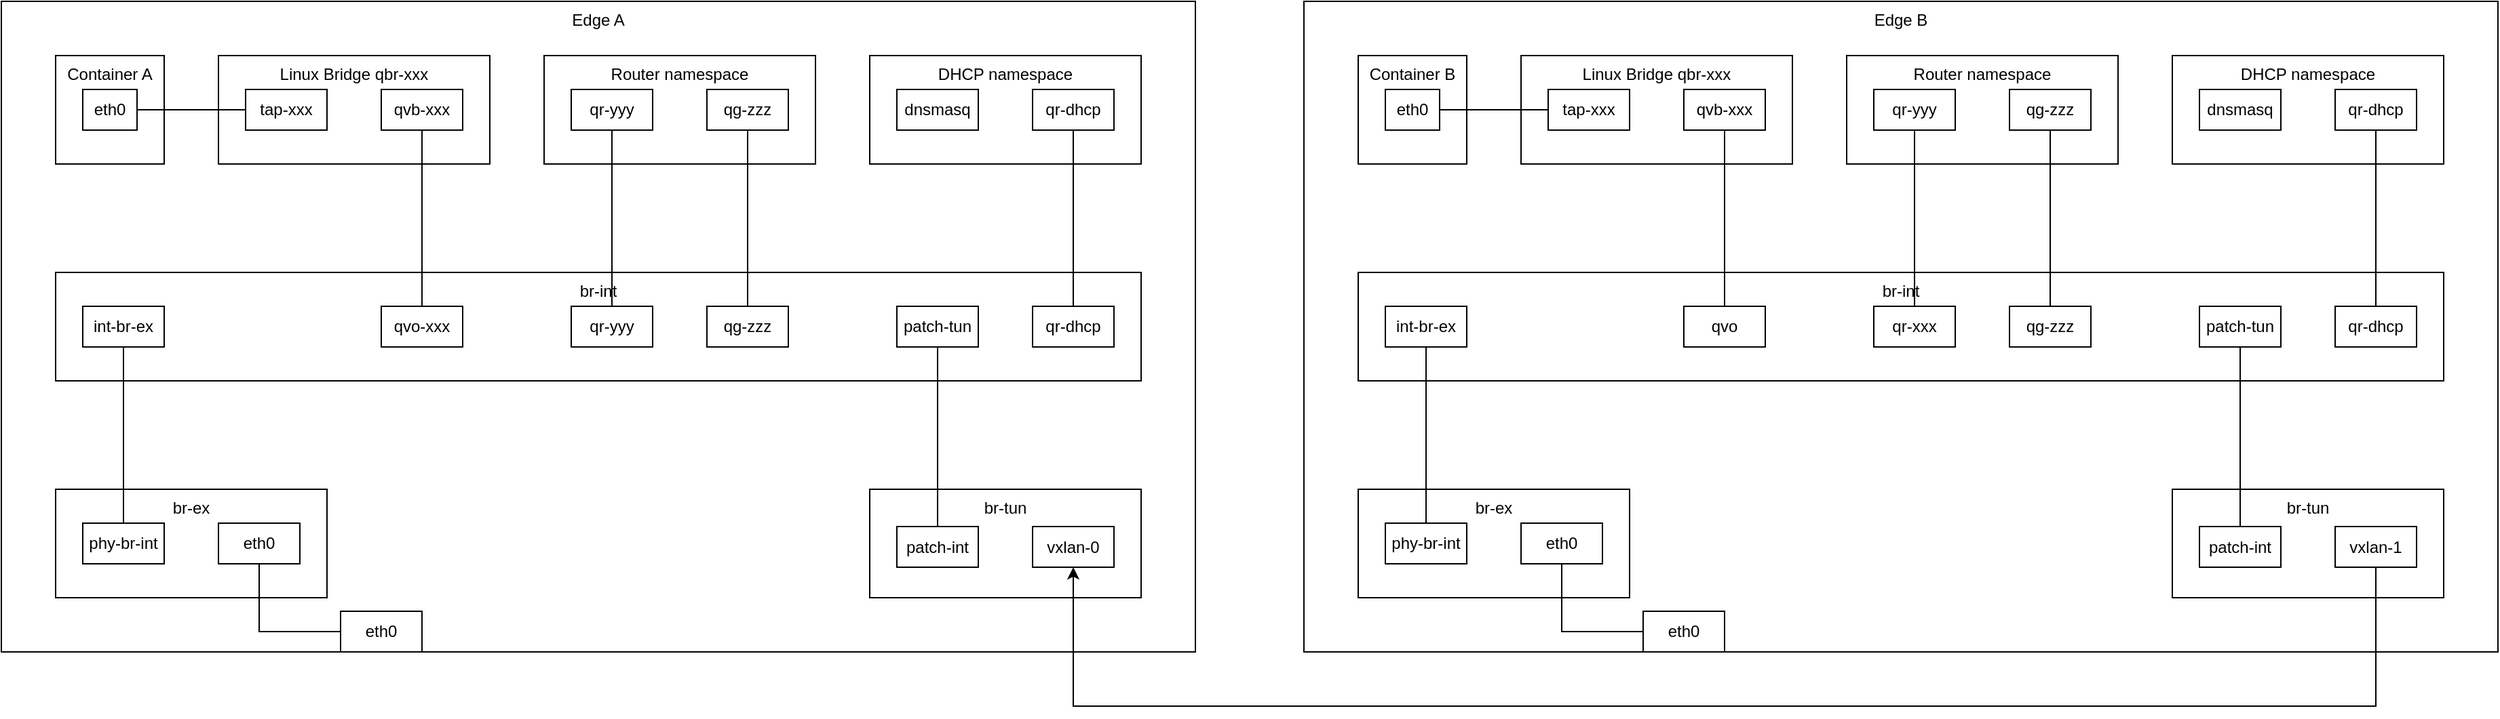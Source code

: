 <mxfile version="26.0.16">
  <diagram name="Page-1" id="o2GirT-IdrzoyhzsRZN8">
    <mxGraphModel dx="2501" dy="785" grid="1" gridSize="10" guides="1" tooltips="1" connect="1" arrows="1" fold="1" page="1" pageScale="1" pageWidth="827" pageHeight="1169" math="0" shadow="0">
      <root>
        <mxCell id="0" />
        <mxCell id="1" parent="0" />
        <mxCell id="KOOwxzatVmSpQnOnulVU-52" value="Edge A" style="rounded=0;whiteSpace=wrap;html=1;verticalAlign=top;" vertex="1" parent="1">
          <mxGeometry x="-40" y="160" width="880" height="480" as="geometry" />
        </mxCell>
        <mxCell id="KOOwxzatVmSpQnOnulVU-6" value="Container A" style="whiteSpace=wrap;html=1;aspect=fixed;verticalAlign=top;strokeColor=default;align=center;fontFamily=Helvetica;fontSize=12;fontColor=default;fillColor=default;" vertex="1" parent="1">
          <mxGeometry y="200" width="80" height="80" as="geometry" />
        </mxCell>
        <mxCell id="KOOwxzatVmSpQnOnulVU-11" value="eth0" style="rounded=0;whiteSpace=wrap;html=1;" vertex="1" parent="1">
          <mxGeometry x="20" y="225" width="40" height="30" as="geometry" />
        </mxCell>
        <mxCell id="KOOwxzatVmSpQnOnulVU-14" value="Linux Bridge qbr-xxx" style="rounded=0;whiteSpace=wrap;html=1;verticalAlign=top;" vertex="1" parent="1">
          <mxGeometry x="120" y="200" width="200" height="80" as="geometry" />
        </mxCell>
        <mxCell id="KOOwxzatVmSpQnOnulVU-12" value="tap-xxx" style="rounded=0;whiteSpace=wrap;html=1;" vertex="1" parent="1">
          <mxGeometry x="140" y="225" width="60" height="30" as="geometry" />
        </mxCell>
        <mxCell id="KOOwxzatVmSpQnOnulVU-15" value="qvb-xxx" style="rounded=0;whiteSpace=wrap;html=1;" vertex="1" parent="1">
          <mxGeometry x="240" y="225" width="60" height="30" as="geometry" />
        </mxCell>
        <mxCell id="KOOwxzatVmSpQnOnulVU-17" value="br-int" style="rounded=0;whiteSpace=wrap;html=1;verticalAlign=top;" vertex="1" parent="1">
          <mxGeometry y="360" width="800" height="80" as="geometry" />
        </mxCell>
        <mxCell id="KOOwxzatVmSpQnOnulVU-18" value="qvo-xxx" style="rounded=0;whiteSpace=wrap;html=1;" vertex="1" parent="1">
          <mxGeometry x="240" y="385" width="60" height="30" as="geometry" />
        </mxCell>
        <mxCell id="KOOwxzatVmSpQnOnulVU-19" value="DHCP namespace" style="rounded=0;whiteSpace=wrap;html=1;verticalAlign=top;" vertex="1" parent="1">
          <mxGeometry x="600" y="200" width="200" height="80" as="geometry" />
        </mxCell>
        <mxCell id="KOOwxzatVmSpQnOnulVU-51" style="edgeStyle=orthogonalEdgeStyle;rounded=0;orthogonalLoop=1;jettySize=auto;html=1;entryX=0.5;entryY=0;entryDx=0;entryDy=0;endArrow=none;startFill=0;" edge="1" parent="1" source="KOOwxzatVmSpQnOnulVU-21" target="KOOwxzatVmSpQnOnulVU-25">
          <mxGeometry relative="1" as="geometry" />
        </mxCell>
        <mxCell id="KOOwxzatVmSpQnOnulVU-21" value="qr-dhcp" style="rounded=0;whiteSpace=wrap;html=1;" vertex="1" parent="1">
          <mxGeometry x="720" y="225" width="60" height="30" as="geometry" />
        </mxCell>
        <mxCell id="KOOwxzatVmSpQnOnulVU-23" value="qr-yyy" style="rounded=0;whiteSpace=wrap;html=1;" vertex="1" parent="1">
          <mxGeometry x="380" y="385" width="60" height="30" as="geometry" />
        </mxCell>
        <mxCell id="KOOwxzatVmSpQnOnulVU-25" value="qr-dhcp" style="rounded=0;whiteSpace=wrap;html=1;" vertex="1" parent="1">
          <mxGeometry x="720" y="385" width="60" height="30" as="geometry" />
        </mxCell>
        <mxCell id="KOOwxzatVmSpQnOnulVU-26" value="dnsmasq" style="rounded=0;whiteSpace=wrap;html=1;" vertex="1" parent="1">
          <mxGeometry x="620" y="225" width="60" height="30" as="geometry" />
        </mxCell>
        <mxCell id="KOOwxzatVmSpQnOnulVU-27" value="Router namespace" style="rounded=0;whiteSpace=wrap;html=1;verticalAlign=top;" vertex="1" parent="1">
          <mxGeometry x="360" y="200" width="200" height="80" as="geometry" />
        </mxCell>
        <mxCell id="KOOwxzatVmSpQnOnulVU-48" style="edgeStyle=orthogonalEdgeStyle;rounded=0;orthogonalLoop=1;jettySize=auto;html=1;entryX=0.5;entryY=0;entryDx=0;entryDy=0;endArrow=none;startFill=0;" edge="1" parent="1" source="KOOwxzatVmSpQnOnulVU-28" target="KOOwxzatVmSpQnOnulVU-23">
          <mxGeometry relative="1" as="geometry" />
        </mxCell>
        <mxCell id="KOOwxzatVmSpQnOnulVU-28" value="qr-yyy" style="rounded=0;whiteSpace=wrap;html=1;" vertex="1" parent="1">
          <mxGeometry x="380" y="225" width="60" height="30" as="geometry" />
        </mxCell>
        <mxCell id="KOOwxzatVmSpQnOnulVU-50" style="edgeStyle=orthogonalEdgeStyle;rounded=0;orthogonalLoop=1;jettySize=auto;html=1;entryX=0.5;entryY=0;entryDx=0;entryDy=0;endArrow=none;startFill=0;" edge="1" parent="1" source="KOOwxzatVmSpQnOnulVU-30" target="KOOwxzatVmSpQnOnulVU-49">
          <mxGeometry relative="1" as="geometry" />
        </mxCell>
        <mxCell id="KOOwxzatVmSpQnOnulVU-30" value="qg-zzz" style="rounded=0;whiteSpace=wrap;html=1;" vertex="1" parent="1">
          <mxGeometry x="480" y="225" width="60" height="30" as="geometry" />
        </mxCell>
        <mxCell id="KOOwxzatVmSpQnOnulVU-31" value="br-tun&lt;div&gt;&lt;br&gt;&lt;/div&gt;" style="rounded=0;whiteSpace=wrap;html=1;verticalAlign=top;" vertex="1" parent="1">
          <mxGeometry x="600" y="520" width="200" height="80" as="geometry" />
        </mxCell>
        <mxCell id="KOOwxzatVmSpQnOnulVU-32" value="br-ex&lt;div&gt;&lt;br&gt;&lt;/div&gt;" style="rounded=0;whiteSpace=wrap;html=1;verticalAlign=top;" vertex="1" parent="1">
          <mxGeometry y="520" width="200" height="80" as="geometry" />
        </mxCell>
        <mxCell id="KOOwxzatVmSpQnOnulVU-33" value="eth0" style="rounded=0;whiteSpace=wrap;html=1;" vertex="1" parent="1">
          <mxGeometry x="120" y="545" width="60" height="30" as="geometry" />
        </mxCell>
        <mxCell id="KOOwxzatVmSpQnOnulVU-41" style="edgeStyle=orthogonalEdgeStyle;rounded=0;orthogonalLoop=1;jettySize=auto;html=1;entryX=0.5;entryY=1;entryDx=0;entryDy=0;endArrow=none;startFill=0;" edge="1" parent="1" source="KOOwxzatVmSpQnOnulVU-36" target="KOOwxzatVmSpQnOnulVU-37">
          <mxGeometry relative="1" as="geometry" />
        </mxCell>
        <mxCell id="KOOwxzatVmSpQnOnulVU-36" value="patch-int" style="rounded=0;whiteSpace=wrap;html=1;" vertex="1" parent="1">
          <mxGeometry x="620" y="547.5" width="60" height="30" as="geometry" />
        </mxCell>
        <mxCell id="KOOwxzatVmSpQnOnulVU-37" value="patch-tun" style="rounded=0;whiteSpace=wrap;html=1;" vertex="1" parent="1">
          <mxGeometry x="620" y="385" width="60" height="30" as="geometry" />
        </mxCell>
        <mxCell id="KOOwxzatVmSpQnOnulVU-46" style="edgeStyle=orthogonalEdgeStyle;rounded=0;orthogonalLoop=1;jettySize=auto;html=1;endArrow=none;startFill=0;" edge="1" parent="1" source="KOOwxzatVmSpQnOnulVU-38" target="KOOwxzatVmSpQnOnulVU-39">
          <mxGeometry relative="1" as="geometry" />
        </mxCell>
        <mxCell id="KOOwxzatVmSpQnOnulVU-38" value="int-br-ex" style="rounded=0;whiteSpace=wrap;html=1;" vertex="1" parent="1">
          <mxGeometry x="20" y="385" width="60" height="30" as="geometry" />
        </mxCell>
        <mxCell id="KOOwxzatVmSpQnOnulVU-39" value="phy-br-int" style="rounded=0;whiteSpace=wrap;html=1;" vertex="1" parent="1">
          <mxGeometry x="20" y="545" width="60" height="30" as="geometry" />
        </mxCell>
        <mxCell id="KOOwxzatVmSpQnOnulVU-43" style="rounded=0;orthogonalLoop=1;jettySize=auto;html=1;endArrow=none;endFill=1;startFill=0;edgeStyle=orthogonalEdgeStyle;" edge="1" parent="1" source="KOOwxzatVmSpQnOnulVU-11" target="KOOwxzatVmSpQnOnulVU-12">
          <mxGeometry relative="1" as="geometry" />
        </mxCell>
        <mxCell id="KOOwxzatVmSpQnOnulVU-47" style="edgeStyle=orthogonalEdgeStyle;rounded=0;orthogonalLoop=1;jettySize=auto;html=1;entryX=0.5;entryY=0;entryDx=0;entryDy=0;endArrow=none;startFill=0;" edge="1" parent="1" source="KOOwxzatVmSpQnOnulVU-15" target="KOOwxzatVmSpQnOnulVU-18">
          <mxGeometry relative="1" as="geometry" />
        </mxCell>
        <mxCell id="KOOwxzatVmSpQnOnulVU-49" value="qg-zzz" style="rounded=0;whiteSpace=wrap;html=1;" vertex="1" parent="1">
          <mxGeometry x="480" y="385" width="60" height="30" as="geometry" />
        </mxCell>
        <mxCell id="KOOwxzatVmSpQnOnulVU-54" style="edgeStyle=orthogonalEdgeStyle;rounded=0;orthogonalLoop=1;jettySize=auto;html=1;endArrow=none;startFill=0;" edge="1" parent="1" source="KOOwxzatVmSpQnOnulVU-53" target="KOOwxzatVmSpQnOnulVU-33">
          <mxGeometry relative="1" as="geometry" />
        </mxCell>
        <mxCell id="KOOwxzatVmSpQnOnulVU-53" value="eth0" style="rounded=0;whiteSpace=wrap;html=1;" vertex="1" parent="1">
          <mxGeometry x="210" y="610" width="60" height="30" as="geometry" />
        </mxCell>
        <mxCell id="KOOwxzatVmSpQnOnulVU-55" value="Edge B" style="rounded=0;whiteSpace=wrap;html=1;verticalAlign=top;" vertex="1" parent="1">
          <mxGeometry x="920" y="160" width="880" height="480" as="geometry" />
        </mxCell>
        <mxCell id="KOOwxzatVmSpQnOnulVU-56" value="Container B" style="whiteSpace=wrap;html=1;aspect=fixed;verticalAlign=top;strokeColor=default;align=center;fontFamily=Helvetica;fontSize=12;fontColor=default;fillColor=default;" vertex="1" parent="1">
          <mxGeometry x="960" y="200" width="80" height="80" as="geometry" />
        </mxCell>
        <mxCell id="KOOwxzatVmSpQnOnulVU-57" value="eth0" style="rounded=0;whiteSpace=wrap;html=1;" vertex="1" parent="1">
          <mxGeometry x="980" y="225" width="40" height="30" as="geometry" />
        </mxCell>
        <mxCell id="KOOwxzatVmSpQnOnulVU-58" value="Linux Bridge qbr-xxx" style="rounded=0;whiteSpace=wrap;html=1;verticalAlign=top;" vertex="1" parent="1">
          <mxGeometry x="1080" y="200" width="200" height="80" as="geometry" />
        </mxCell>
        <mxCell id="KOOwxzatVmSpQnOnulVU-59" value="tap-xxx" style="rounded=0;whiteSpace=wrap;html=1;" vertex="1" parent="1">
          <mxGeometry x="1100" y="225" width="60" height="30" as="geometry" />
        </mxCell>
        <mxCell id="KOOwxzatVmSpQnOnulVU-60" value="qvb-xxx" style="rounded=0;whiteSpace=wrap;html=1;" vertex="1" parent="1">
          <mxGeometry x="1200" y="225" width="60" height="30" as="geometry" />
        </mxCell>
        <mxCell id="KOOwxzatVmSpQnOnulVU-61" value="br-int" style="rounded=0;whiteSpace=wrap;html=1;verticalAlign=top;" vertex="1" parent="1">
          <mxGeometry x="960" y="360" width="800" height="80" as="geometry" />
        </mxCell>
        <mxCell id="KOOwxzatVmSpQnOnulVU-62" value="qvo" style="rounded=0;whiteSpace=wrap;html=1;" vertex="1" parent="1">
          <mxGeometry x="1200" y="385" width="60" height="30" as="geometry" />
        </mxCell>
        <mxCell id="KOOwxzatVmSpQnOnulVU-63" value="DHCP namespace" style="rounded=0;whiteSpace=wrap;html=1;verticalAlign=top;" vertex="1" parent="1">
          <mxGeometry x="1560" y="200" width="200" height="80" as="geometry" />
        </mxCell>
        <mxCell id="KOOwxzatVmSpQnOnulVU-64" style="edgeStyle=orthogonalEdgeStyle;rounded=0;orthogonalLoop=1;jettySize=auto;html=1;entryX=0.5;entryY=0;entryDx=0;entryDy=0;endArrow=none;startFill=0;" edge="1" parent="1" source="KOOwxzatVmSpQnOnulVU-65" target="KOOwxzatVmSpQnOnulVU-67">
          <mxGeometry relative="1" as="geometry" />
        </mxCell>
        <mxCell id="KOOwxzatVmSpQnOnulVU-65" value="qr-dhcp" style="rounded=0;whiteSpace=wrap;html=1;" vertex="1" parent="1">
          <mxGeometry x="1680" y="225" width="60" height="30" as="geometry" />
        </mxCell>
        <mxCell id="KOOwxzatVmSpQnOnulVU-66" value="qr-xxx" style="rounded=0;whiteSpace=wrap;html=1;" vertex="1" parent="1">
          <mxGeometry x="1340" y="385" width="60" height="30" as="geometry" />
        </mxCell>
        <mxCell id="KOOwxzatVmSpQnOnulVU-67" value="qr-dhcp" style="rounded=0;whiteSpace=wrap;html=1;" vertex="1" parent="1">
          <mxGeometry x="1680" y="385" width="60" height="30" as="geometry" />
        </mxCell>
        <mxCell id="KOOwxzatVmSpQnOnulVU-68" value="dnsmasq" style="rounded=0;whiteSpace=wrap;html=1;" vertex="1" parent="1">
          <mxGeometry x="1580" y="225" width="60" height="30" as="geometry" />
        </mxCell>
        <mxCell id="KOOwxzatVmSpQnOnulVU-69" value="Router namespace" style="rounded=0;whiteSpace=wrap;html=1;verticalAlign=top;" vertex="1" parent="1">
          <mxGeometry x="1320" y="200" width="200" height="80" as="geometry" />
        </mxCell>
        <mxCell id="KOOwxzatVmSpQnOnulVU-70" style="edgeStyle=orthogonalEdgeStyle;rounded=0;orthogonalLoop=1;jettySize=auto;html=1;entryX=0.5;entryY=0;entryDx=0;entryDy=0;endArrow=none;startFill=0;" edge="1" parent="1" source="KOOwxzatVmSpQnOnulVU-71" target="KOOwxzatVmSpQnOnulVU-66">
          <mxGeometry relative="1" as="geometry" />
        </mxCell>
        <mxCell id="KOOwxzatVmSpQnOnulVU-71" value="qr-yyy" style="rounded=0;whiteSpace=wrap;html=1;" vertex="1" parent="1">
          <mxGeometry x="1340" y="225" width="60" height="30" as="geometry" />
        </mxCell>
        <mxCell id="KOOwxzatVmSpQnOnulVU-72" style="edgeStyle=orthogonalEdgeStyle;rounded=0;orthogonalLoop=1;jettySize=auto;html=1;entryX=0.5;entryY=0;entryDx=0;entryDy=0;endArrow=none;startFill=0;" edge="1" parent="1" source="KOOwxzatVmSpQnOnulVU-73" target="KOOwxzatVmSpQnOnulVU-85">
          <mxGeometry relative="1" as="geometry" />
        </mxCell>
        <mxCell id="KOOwxzatVmSpQnOnulVU-73" value="qg-zzz" style="rounded=0;whiteSpace=wrap;html=1;" vertex="1" parent="1">
          <mxGeometry x="1440" y="225" width="60" height="30" as="geometry" />
        </mxCell>
        <mxCell id="KOOwxzatVmSpQnOnulVU-74" value="br-tun&lt;div&gt;&lt;br&gt;&lt;/div&gt;" style="rounded=0;whiteSpace=wrap;html=1;verticalAlign=top;" vertex="1" parent="1">
          <mxGeometry x="1560" y="520" width="200" height="80" as="geometry" />
        </mxCell>
        <mxCell id="KOOwxzatVmSpQnOnulVU-75" value="br-ex&lt;div&gt;&lt;br&gt;&lt;/div&gt;" style="rounded=0;whiteSpace=wrap;html=1;verticalAlign=top;" vertex="1" parent="1">
          <mxGeometry x="960" y="520" width="200" height="80" as="geometry" />
        </mxCell>
        <mxCell id="KOOwxzatVmSpQnOnulVU-76" value="eth0" style="rounded=0;whiteSpace=wrap;html=1;" vertex="1" parent="1">
          <mxGeometry x="1080" y="545" width="60" height="30" as="geometry" />
        </mxCell>
        <mxCell id="KOOwxzatVmSpQnOnulVU-77" style="edgeStyle=orthogonalEdgeStyle;rounded=0;orthogonalLoop=1;jettySize=auto;html=1;entryX=0.5;entryY=1;entryDx=0;entryDy=0;endArrow=none;startFill=0;" edge="1" parent="1" source="KOOwxzatVmSpQnOnulVU-78" target="KOOwxzatVmSpQnOnulVU-79">
          <mxGeometry relative="1" as="geometry" />
        </mxCell>
        <mxCell id="KOOwxzatVmSpQnOnulVU-78" value="patch-int" style="rounded=0;whiteSpace=wrap;html=1;" vertex="1" parent="1">
          <mxGeometry x="1580" y="547.5" width="60" height="30" as="geometry" />
        </mxCell>
        <mxCell id="KOOwxzatVmSpQnOnulVU-79" value="patch-tun" style="rounded=0;whiteSpace=wrap;html=1;" vertex="1" parent="1">
          <mxGeometry x="1580" y="385" width="60" height="30" as="geometry" />
        </mxCell>
        <mxCell id="KOOwxzatVmSpQnOnulVU-80" style="edgeStyle=orthogonalEdgeStyle;rounded=0;orthogonalLoop=1;jettySize=auto;html=1;endArrow=none;startFill=0;" edge="1" parent="1" source="KOOwxzatVmSpQnOnulVU-81" target="KOOwxzatVmSpQnOnulVU-82">
          <mxGeometry relative="1" as="geometry" />
        </mxCell>
        <mxCell id="KOOwxzatVmSpQnOnulVU-81" value="int-br-ex" style="rounded=0;whiteSpace=wrap;html=1;" vertex="1" parent="1">
          <mxGeometry x="980" y="385" width="60" height="30" as="geometry" />
        </mxCell>
        <mxCell id="KOOwxzatVmSpQnOnulVU-82" value="phy-br-int" style="rounded=0;whiteSpace=wrap;html=1;" vertex="1" parent="1">
          <mxGeometry x="980" y="545" width="60" height="30" as="geometry" />
        </mxCell>
        <mxCell id="KOOwxzatVmSpQnOnulVU-83" style="rounded=0;orthogonalLoop=1;jettySize=auto;html=1;endArrow=none;endFill=1;startFill=0;edgeStyle=orthogonalEdgeStyle;" edge="1" parent="1" source="KOOwxzatVmSpQnOnulVU-57" target="KOOwxzatVmSpQnOnulVU-59">
          <mxGeometry relative="1" as="geometry" />
        </mxCell>
        <mxCell id="KOOwxzatVmSpQnOnulVU-84" style="edgeStyle=orthogonalEdgeStyle;rounded=0;orthogonalLoop=1;jettySize=auto;html=1;entryX=0.5;entryY=0;entryDx=0;entryDy=0;endArrow=none;startFill=0;" edge="1" parent="1" source="KOOwxzatVmSpQnOnulVU-60" target="KOOwxzatVmSpQnOnulVU-62">
          <mxGeometry relative="1" as="geometry" />
        </mxCell>
        <mxCell id="KOOwxzatVmSpQnOnulVU-85" value="qg-zzz" style="rounded=0;whiteSpace=wrap;html=1;" vertex="1" parent="1">
          <mxGeometry x="1440" y="385" width="60" height="30" as="geometry" />
        </mxCell>
        <mxCell id="KOOwxzatVmSpQnOnulVU-86" style="edgeStyle=orthogonalEdgeStyle;rounded=0;orthogonalLoop=1;jettySize=auto;html=1;endArrow=none;startFill=0;" edge="1" parent="1" source="KOOwxzatVmSpQnOnulVU-87" target="KOOwxzatVmSpQnOnulVU-76">
          <mxGeometry relative="1" as="geometry" />
        </mxCell>
        <mxCell id="KOOwxzatVmSpQnOnulVU-87" value="eth0" style="rounded=0;whiteSpace=wrap;html=1;" vertex="1" parent="1">
          <mxGeometry x="1170" y="610" width="60" height="30" as="geometry" />
        </mxCell>
        <mxCell id="KOOwxzatVmSpQnOnulVU-89" value="vxlan-0" style="rounded=0;whiteSpace=wrap;html=1;" vertex="1" parent="1">
          <mxGeometry x="720" y="547.5" width="60" height="30" as="geometry" />
        </mxCell>
        <mxCell id="KOOwxzatVmSpQnOnulVU-91" style="edgeStyle=orthogonalEdgeStyle;rounded=0;orthogonalLoop=1;jettySize=auto;html=1;entryX=0.5;entryY=1;entryDx=0;entryDy=0;" edge="1" parent="1" source="KOOwxzatVmSpQnOnulVU-90" target="KOOwxzatVmSpQnOnulVU-89">
          <mxGeometry relative="1" as="geometry">
            <Array as="points">
              <mxPoint x="1710" y="680" />
              <mxPoint x="750" y="680" />
            </Array>
          </mxGeometry>
        </mxCell>
        <mxCell id="KOOwxzatVmSpQnOnulVU-90" value="vxlan-1" style="rounded=0;whiteSpace=wrap;html=1;" vertex="1" parent="1">
          <mxGeometry x="1680" y="547.5" width="60" height="30" as="geometry" />
        </mxCell>
      </root>
    </mxGraphModel>
  </diagram>
</mxfile>
